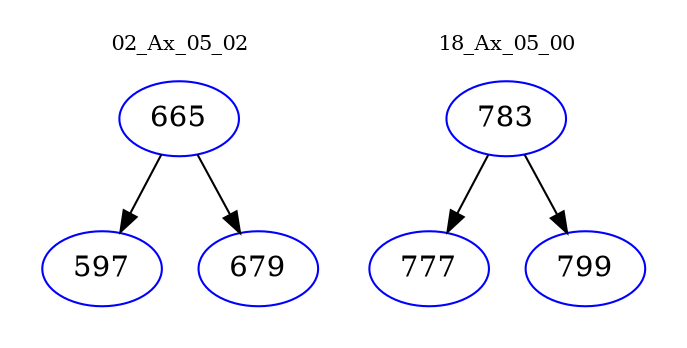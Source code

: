 digraph{
subgraph cluster_0 {
color = white
label = "02_Ax_05_02";
fontsize=10;
T0_665 [label="665", color="blue"]
T0_665 -> T0_597 [color="black"]
T0_597 [label="597", color="blue"]
T0_665 -> T0_679 [color="black"]
T0_679 [label="679", color="blue"]
}
subgraph cluster_1 {
color = white
label = "18_Ax_05_00";
fontsize=10;
T1_783 [label="783", color="blue"]
T1_783 -> T1_777 [color="black"]
T1_777 [label="777", color="blue"]
T1_783 -> T1_799 [color="black"]
T1_799 [label="799", color="blue"]
}
}
